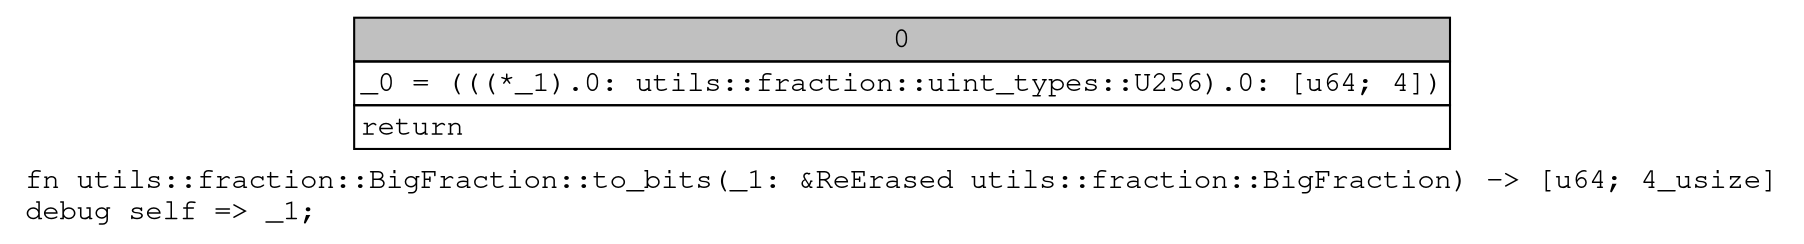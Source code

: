 digraph Mir_0_2419 {
    graph [fontname="Courier, monospace"];
    node [fontname="Courier, monospace"];
    edge [fontname="Courier, monospace"];
    label=<fn utils::fraction::BigFraction::to_bits(_1: &amp;ReErased utils::fraction::BigFraction) -&gt; [u64; 4_usize]<br align="left"/>debug self =&gt; _1;<br align="left"/>>;
    bb0__0_2419 [shape="none", label=<<table border="0" cellborder="1" cellspacing="0"><tr><td bgcolor="gray" align="center" colspan="1">0</td></tr><tr><td align="left" balign="left">_0 = (((*_1).0: utils::fraction::uint_types::U256).0: [u64; 4])<br/></td></tr><tr><td align="left">return</td></tr></table>>];
}

